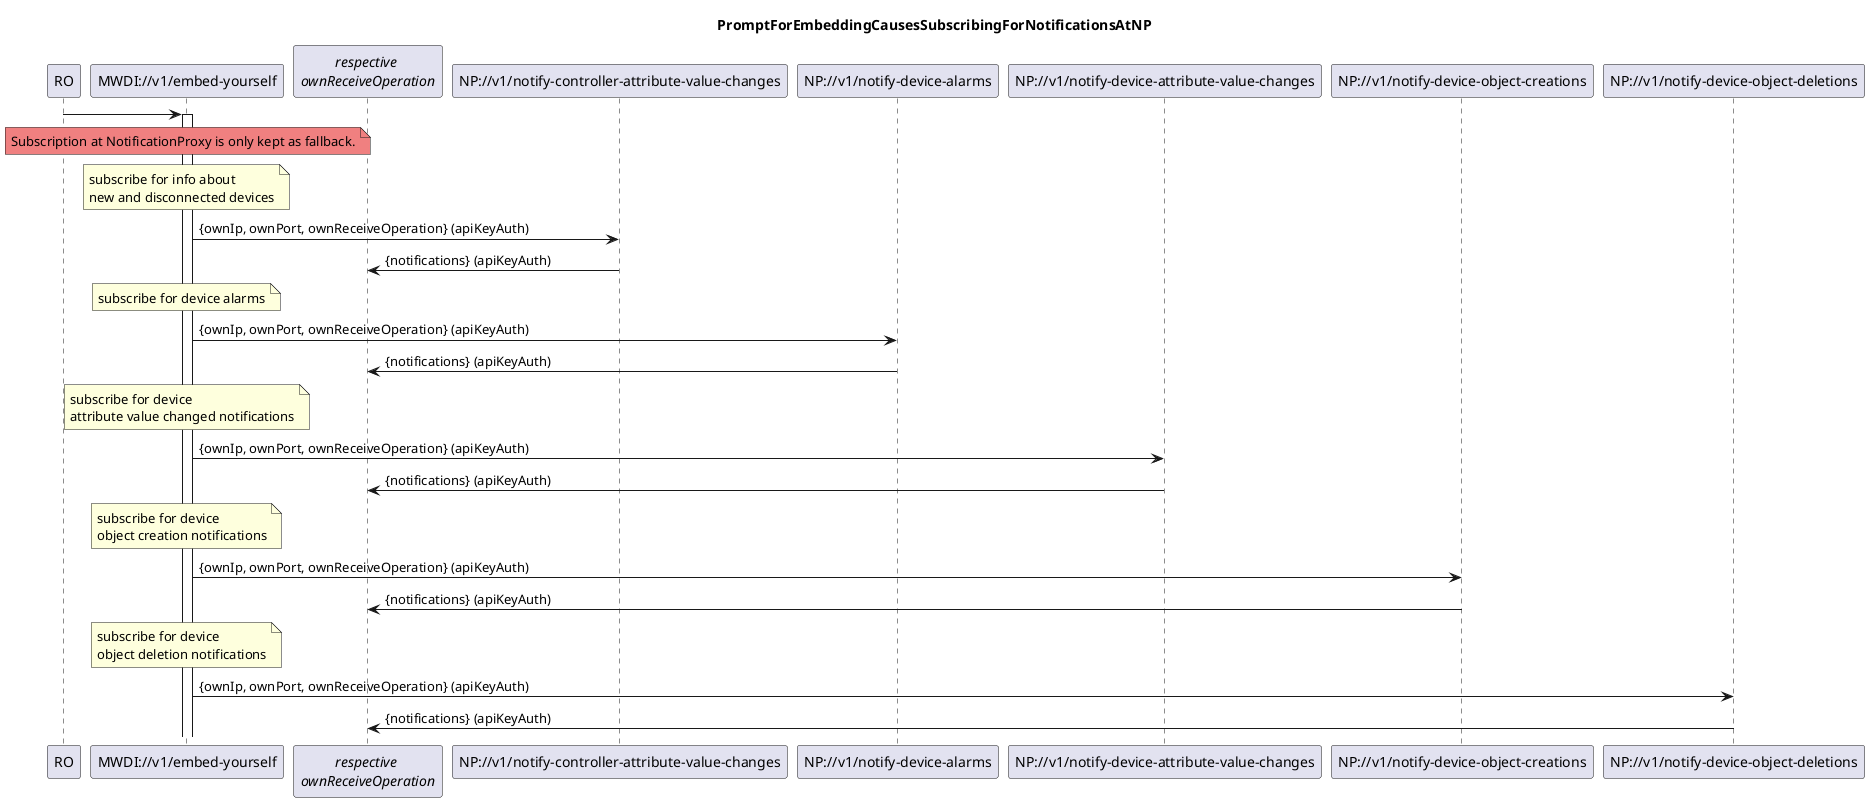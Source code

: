@startuml 01y_MwdiSubscribesAtNp
skinparam responseMessageBelowArrow true

title PromptForEmbeddingCausesSubscribingForNotificationsAtNP

participant "RO" as ro
participant "MWDI://v1/embed-yourself" as mwdi
participant "<i>respective</i> \n<i>ownReceiveOperation</i>" as receivers
participant "NP://v1/notify-controller-attribute-value-changes" as npnew
participant "NP://v1/notify-device-alarms" as npalarm
participant "NP://v1/notify-device-attribute-value-changes" as npattributechange
participant "NP://v1/notify-device-object-creations" as npobjcreate
participant "NP://v1/notify-device-object-deletions" as npobjdelete

ro -> mwdi
activate mwdi

note over mwdi #LightCoral
  Subscription at NotificationProxy is only kept as fallback.
end note

note over mwdi
subscribe for info about 
new and disconnected devices
end note
mwdi -> npnew: {ownIp, ownPort, ownReceiveOperation} (apiKeyAuth)
npnew -> receivers: {notifications} (apiKeyAuth)

note over mwdi
subscribe for device alarms
end note
mwdi -> npalarm: {ownIp, ownPort, ownReceiveOperation} (apiKeyAuth)
npalarm -> receivers: {notifications} (apiKeyAuth)

note over mwdi
subscribe for device 
attribute value changed notifications
end note
mwdi -> npattributechange: {ownIp, ownPort, ownReceiveOperation} (apiKeyAuth)
npattributechange -> receivers: {notifications} (apiKeyAuth)

note over mwdi
subscribe for device 
object creation notifications
end note
mwdi -> npobjcreate: {ownIp, ownPort, ownReceiveOperation} (apiKeyAuth)
npobjcreate -> receivers: {notifications} (apiKeyAuth)

note over mwdi
subscribe for device 
object deletion notifications
end note
mwdi -> npobjdelete: {ownIp, ownPort, ownReceiveOperation} (apiKeyAuth)
npobjdelete -> receivers: {notifications} (apiKeyAuth)

@enduml